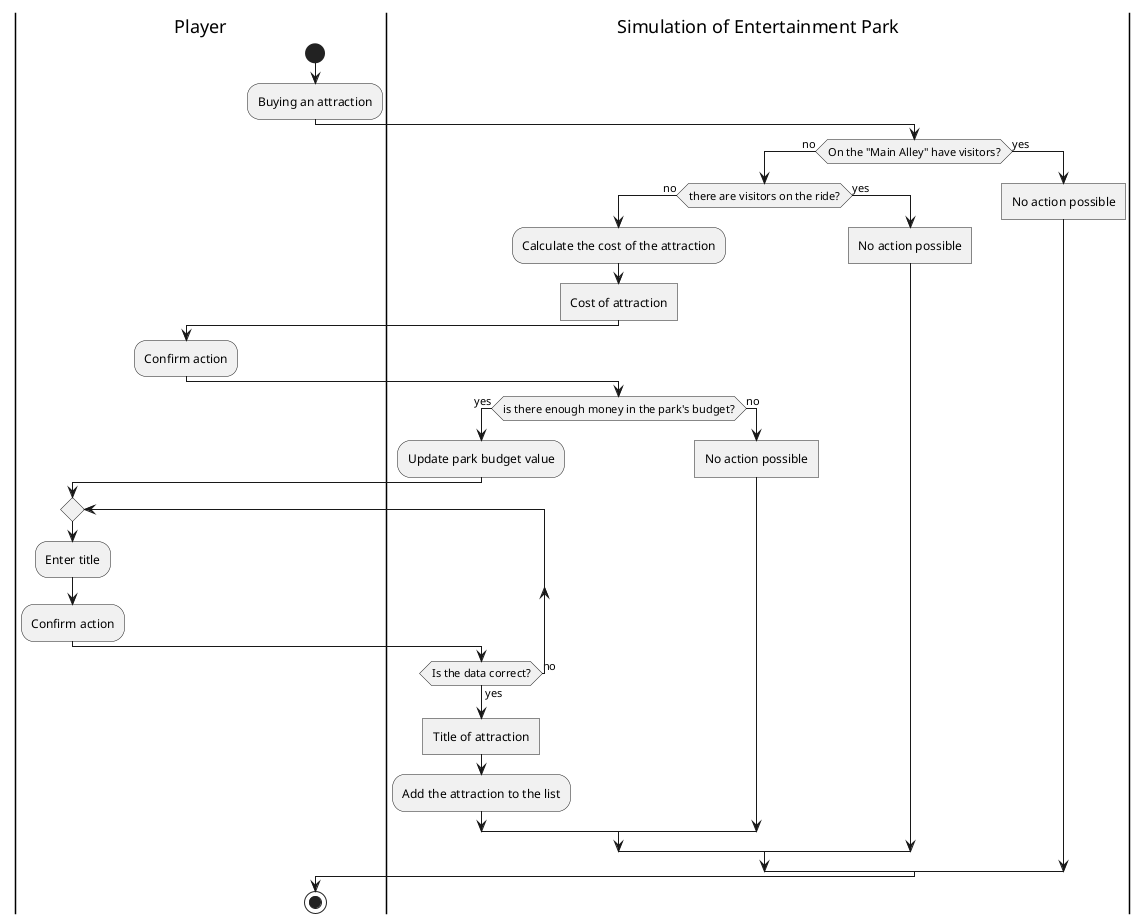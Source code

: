 @startuml
skinparam ConditionEndStyle hline
|Player|
start
:Buying an attraction;
|Simulation of Entertainment Park|
if (On the "Main Alley" have visitors?) then (no)
If (there are visitors on the ride?) then (no)
:Calculate the cost of the attraction;
:Cost of attraction] 
|Player|
:Confirm action;
|Simulation of Entertainment Park|
if (is there enough money in the park's budget?) then (yes)
:Update park budget value;
|Player|
repeat
:Enter title;
:Confirm action;
|Simulation of Entertainment Park|
repeat while (Is the data correct?) is (no) not (yes)
:Title of attraction]
:Add the attraction to the list;
else (no)
:No action possible]
endif
else (yes)
:No action possible]
endif
else (yes)
:No action possible]
|Player|
endif
stop
@enduml